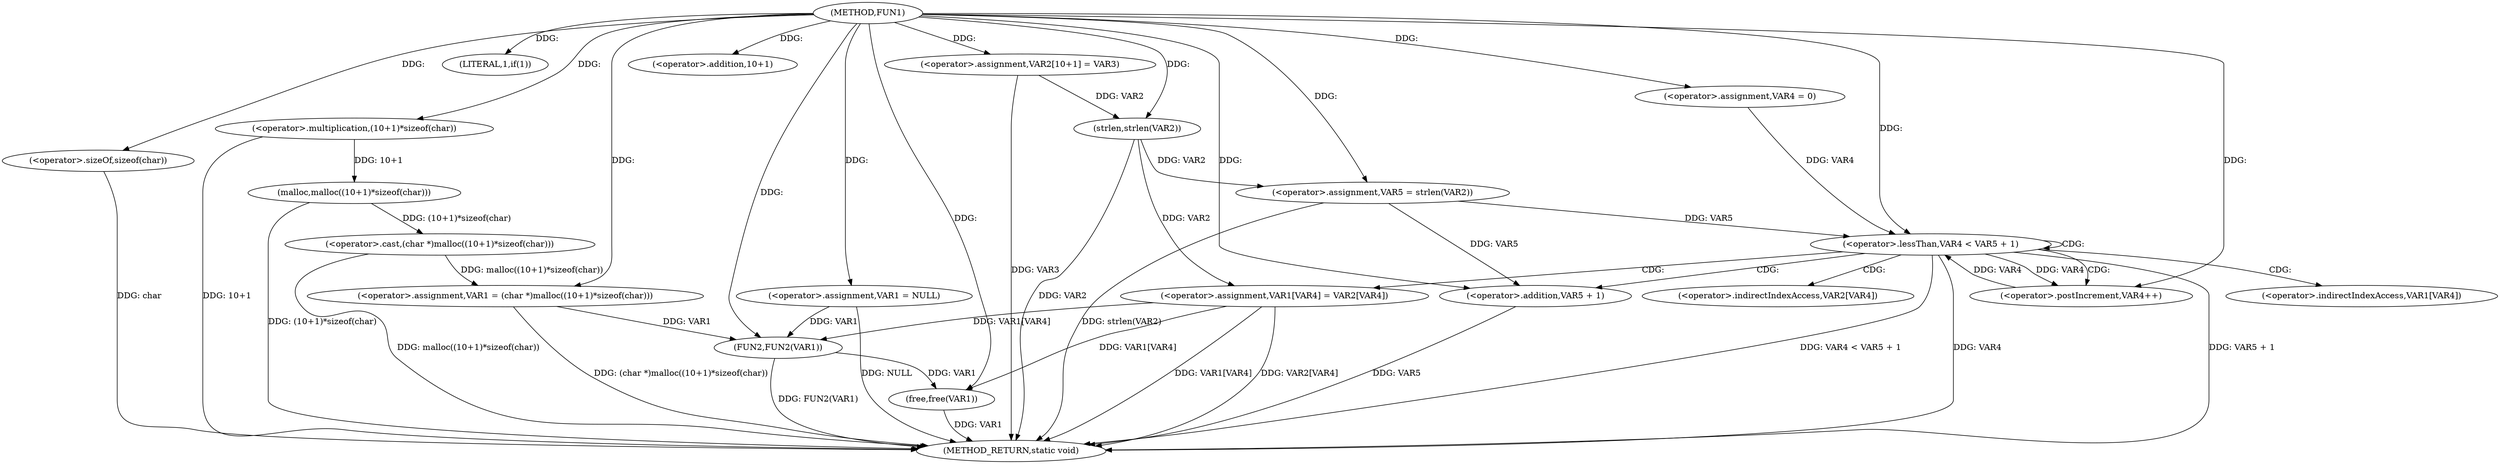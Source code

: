 digraph FUN1 {  
"1000100" [label = "(METHOD,FUN1)" ]
"1000154" [label = "(METHOD_RETURN,static void)" ]
"1000103" [label = "(<operator>.assignment,VAR1 = NULL)" ]
"1000107" [label = "(LITERAL,1,if(1))" ]
"1000109" [label = "(<operator>.assignment,VAR1 = (char *)malloc((10+1)*sizeof(char)))" ]
"1000111" [label = "(<operator>.cast,(char *)malloc((10+1)*sizeof(char)))" ]
"1000113" [label = "(malloc,malloc((10+1)*sizeof(char)))" ]
"1000114" [label = "(<operator>.multiplication,(10+1)*sizeof(char))" ]
"1000115" [label = "(<operator>.addition,10+1)" ]
"1000118" [label = "(<operator>.sizeOf,sizeof(char))" ]
"1000122" [label = "(<operator>.assignment,VAR2[10+1] = VAR3)" ]
"1000127" [label = "(<operator>.assignment,VAR5 = strlen(VAR2))" ]
"1000129" [label = "(strlen,strlen(VAR2))" ]
"1000132" [label = "(<operator>.assignment,VAR4 = 0)" ]
"1000135" [label = "(<operator>.lessThan,VAR4 < VAR5 + 1)" ]
"1000137" [label = "(<operator>.addition,VAR5 + 1)" ]
"1000140" [label = "(<operator>.postIncrement,VAR4++)" ]
"1000143" [label = "(<operator>.assignment,VAR1[VAR4] = VAR2[VAR4])" ]
"1000150" [label = "(FUN2,FUN2(VAR1))" ]
"1000152" [label = "(free,free(VAR1))" ]
"1000144" [label = "(<operator>.indirectIndexAccess,VAR1[VAR4])" ]
"1000147" [label = "(<operator>.indirectIndexAccess,VAR2[VAR4])" ]
  "1000129" -> "1000154"  [ label = "DDG: VAR2"] 
  "1000103" -> "1000154"  [ label = "DDG: NULL"] 
  "1000113" -> "1000154"  [ label = "DDG: (10+1)*sizeof(char)"] 
  "1000114" -> "1000154"  [ label = "DDG: 10+1"] 
  "1000150" -> "1000154"  [ label = "DDG: FUN2(VAR1)"] 
  "1000137" -> "1000154"  [ label = "DDG: VAR5"] 
  "1000118" -> "1000154"  [ label = "DDG: char"] 
  "1000122" -> "1000154"  [ label = "DDG: VAR3"] 
  "1000127" -> "1000154"  [ label = "DDG: strlen(VAR2)"] 
  "1000143" -> "1000154"  [ label = "DDG: VAR1[VAR4]"] 
  "1000152" -> "1000154"  [ label = "DDG: VAR1"] 
  "1000135" -> "1000154"  [ label = "DDG: VAR4 < VAR5 + 1"] 
  "1000111" -> "1000154"  [ label = "DDG: malloc((10+1)*sizeof(char))"] 
  "1000135" -> "1000154"  [ label = "DDG: VAR4"] 
  "1000143" -> "1000154"  [ label = "DDG: VAR2[VAR4]"] 
  "1000109" -> "1000154"  [ label = "DDG: (char *)malloc((10+1)*sizeof(char))"] 
  "1000135" -> "1000154"  [ label = "DDG: VAR5 + 1"] 
  "1000100" -> "1000103"  [ label = "DDG: "] 
  "1000100" -> "1000107"  [ label = "DDG: "] 
  "1000111" -> "1000109"  [ label = "DDG: malloc((10+1)*sizeof(char))"] 
  "1000100" -> "1000109"  [ label = "DDG: "] 
  "1000113" -> "1000111"  [ label = "DDG: (10+1)*sizeof(char)"] 
  "1000114" -> "1000113"  [ label = "DDG: 10+1"] 
  "1000100" -> "1000114"  [ label = "DDG: "] 
  "1000100" -> "1000115"  [ label = "DDG: "] 
  "1000100" -> "1000118"  [ label = "DDG: "] 
  "1000100" -> "1000122"  [ label = "DDG: "] 
  "1000129" -> "1000127"  [ label = "DDG: VAR2"] 
  "1000100" -> "1000127"  [ label = "DDG: "] 
  "1000122" -> "1000129"  [ label = "DDG: VAR2"] 
  "1000100" -> "1000129"  [ label = "DDG: "] 
  "1000100" -> "1000132"  [ label = "DDG: "] 
  "1000140" -> "1000135"  [ label = "DDG: VAR4"] 
  "1000132" -> "1000135"  [ label = "DDG: VAR4"] 
  "1000100" -> "1000135"  [ label = "DDG: "] 
  "1000127" -> "1000135"  [ label = "DDG: VAR5"] 
  "1000127" -> "1000137"  [ label = "DDG: VAR5"] 
  "1000100" -> "1000137"  [ label = "DDG: "] 
  "1000135" -> "1000140"  [ label = "DDG: VAR4"] 
  "1000100" -> "1000140"  [ label = "DDG: "] 
  "1000129" -> "1000143"  [ label = "DDG: VAR2"] 
  "1000103" -> "1000150"  [ label = "DDG: VAR1"] 
  "1000143" -> "1000150"  [ label = "DDG: VAR1[VAR4]"] 
  "1000109" -> "1000150"  [ label = "DDG: VAR1"] 
  "1000100" -> "1000150"  [ label = "DDG: "] 
  "1000150" -> "1000152"  [ label = "DDG: VAR1"] 
  "1000143" -> "1000152"  [ label = "DDG: VAR1[VAR4]"] 
  "1000100" -> "1000152"  [ label = "DDG: "] 
  "1000135" -> "1000143"  [ label = "CDG: "] 
  "1000135" -> "1000137"  [ label = "CDG: "] 
  "1000135" -> "1000147"  [ label = "CDG: "] 
  "1000135" -> "1000135"  [ label = "CDG: "] 
  "1000135" -> "1000144"  [ label = "CDG: "] 
  "1000135" -> "1000140"  [ label = "CDG: "] 
}
